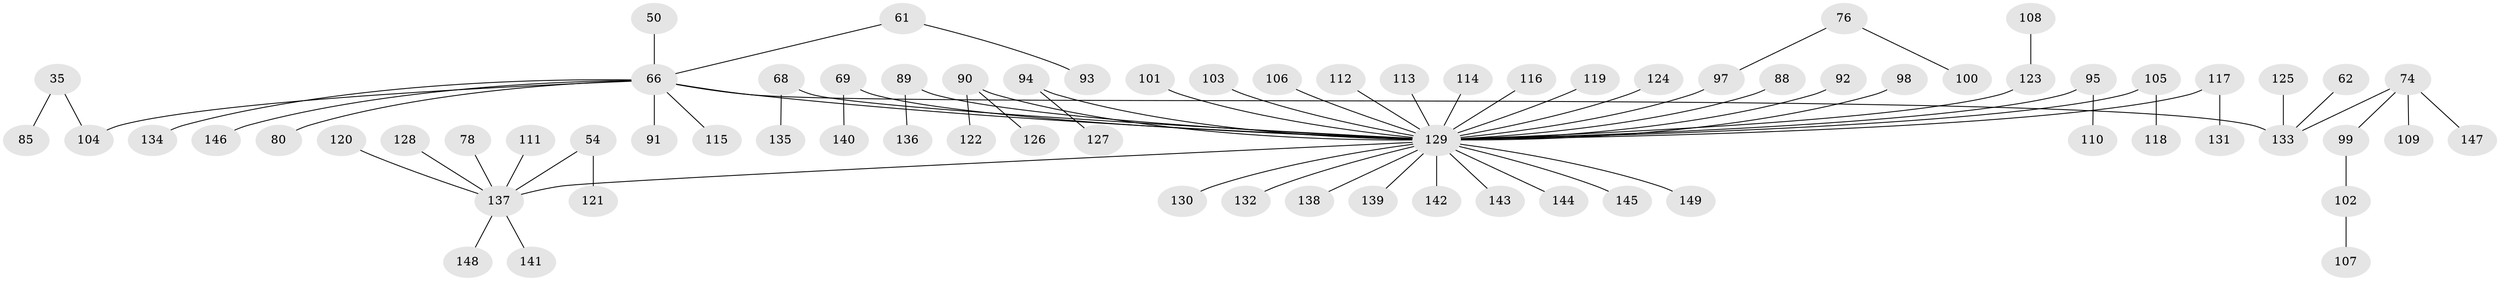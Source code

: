 // original degree distribution, {4: 0.04697986577181208, 5: 0.040268456375838924, 6: 0.020134228187919462, 7: 0.013422818791946308, 3: 0.12751677852348994, 1: 0.5033557046979866, 2: 0.2483221476510067}
// Generated by graph-tools (version 1.1) at 2025/52/03/09/25 04:52:39]
// undirected, 74 vertices, 73 edges
graph export_dot {
graph [start="1"]
  node [color=gray90,style=filled];
  35;
  50;
  54;
  61;
  62;
  66 [super="+6+23+40+41+31+51"];
  68 [super="+11"];
  69;
  74 [super="+38+71"];
  76;
  78;
  80;
  85;
  88;
  89;
  90;
  91;
  92;
  93;
  94;
  95;
  97 [super="+75"];
  98;
  99;
  100;
  101;
  102;
  103;
  104 [super="+8"];
  105 [super="+77"];
  106;
  107;
  108;
  109;
  110;
  111;
  112;
  113;
  114;
  115;
  116;
  117;
  118;
  119;
  120;
  121;
  122;
  123 [super="+67"];
  124;
  125;
  126;
  127;
  128;
  129 [super="+86+96+83+87+72+73+82+84"];
  130;
  131;
  132;
  133 [super="+29"];
  134;
  135;
  136;
  137 [super="+34+10+46"];
  138;
  139;
  140;
  141;
  142;
  143;
  144;
  145;
  146;
  147;
  148;
  149;
  35 -- 85;
  35 -- 104;
  50 -- 66;
  54 -- 121;
  54 -- 137;
  61 -- 93;
  61 -- 66;
  62 -- 133;
  66 -- 91;
  66 -- 104;
  66 -- 134;
  66 -- 146;
  66 -- 133;
  66 -- 80;
  66 -- 115;
  66 -- 129;
  68 -- 135;
  68 -- 129;
  69 -- 140;
  69 -- 129;
  74 -- 109;
  74 -- 147;
  74 -- 99;
  74 -- 133;
  76 -- 100;
  76 -- 97;
  78 -- 137;
  88 -- 129;
  89 -- 136;
  89 -- 129;
  90 -- 122;
  90 -- 126;
  90 -- 129;
  92 -- 129;
  94 -- 127;
  94 -- 129;
  95 -- 110;
  95 -- 129;
  97 -- 129;
  98 -- 129;
  99 -- 102;
  101 -- 129;
  102 -- 107;
  103 -- 129;
  105 -- 118;
  105 -- 129;
  106 -- 129;
  108 -- 123;
  111 -- 137;
  112 -- 129;
  113 -- 129;
  114 -- 129;
  116 -- 129;
  117 -- 131;
  117 -- 129;
  119 -- 129;
  120 -- 137;
  123 -- 129;
  124 -- 129;
  125 -- 133;
  128 -- 137;
  129 -- 130;
  129 -- 132;
  129 -- 137;
  129 -- 138;
  129 -- 139;
  129 -- 142;
  129 -- 143;
  129 -- 144;
  129 -- 145;
  129 -- 149;
  137 -- 141;
  137 -- 148;
}
